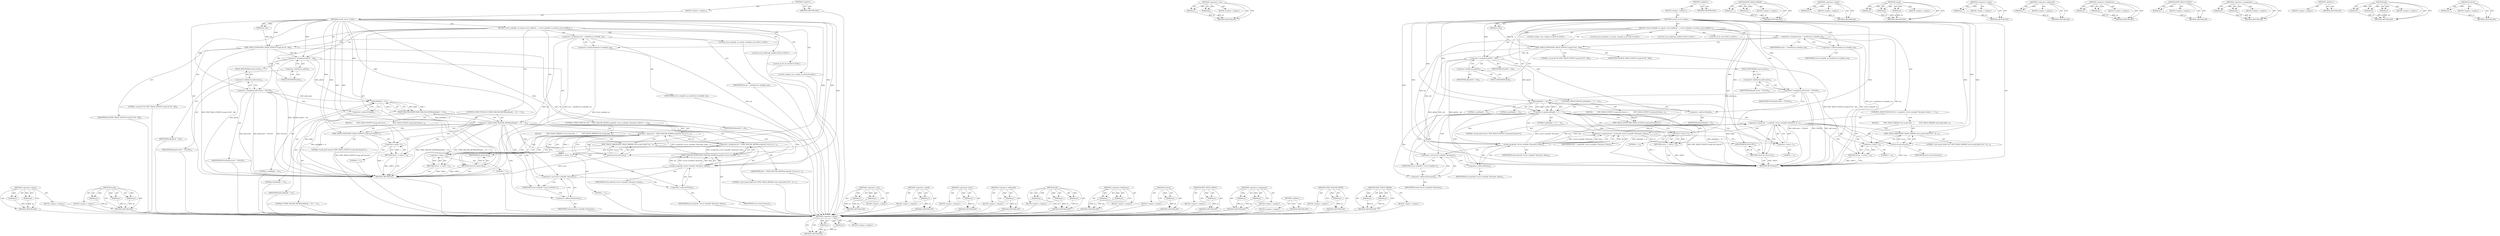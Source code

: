digraph "BTIF_TRACE_ERROR" {
vulnerable_117 [label=<(METHOD,&lt;operator&gt;.equals)>];
vulnerable_118 [label=<(PARAM,p1)>];
vulnerable_119 [label=<(PARAM,p2)>];
vulnerable_120 [label=<(BLOCK,&lt;empty&gt;,&lt;empty&gt;)>];
vulnerable_121 [label=<(METHOD_RETURN,ANY)>];
vulnerable_142 [label=<(METHOD,&lt;operator&gt;.cast)>];
vulnerable_143 [label=<(PARAM,p1)>];
vulnerable_144 [label=<(PARAM,p2)>];
vulnerable_145 [label=<(BLOCK,&lt;empty&gt;,&lt;empty&gt;)>];
vulnerable_146 [label=<(METHOD_RETURN,ANY)>];
vulnerable_6 [label=<(METHOD,&lt;global&gt;)<SUB>1</SUB>>];
vulnerable_7 [label=<(BLOCK,&lt;empty&gt;,&lt;empty&gt;)<SUB>1</SUB>>];
vulnerable_8 [label=<(METHOD,accept_server_socket)<SUB>1</SUB>>];
vulnerable_9 [label=<(PARAM,int sfd)<SUB>1</SUB>>];
vulnerable_10 [label=<(BLOCK,{
 struct sockaddr_un remote;
 struct pollfd pf...,{
 struct sockaddr_un remote;
 struct pollfd pf...)<SUB>2</SUB>>];
vulnerable_11 [label="<(LOCAL,struct sockaddr_un remote: sockaddr_un)<SUB>3</SUB>>"];
vulnerable_12 [label="<(LOCAL,struct pollfd pfd: pollfd)<SUB>4</SUB>>"];
vulnerable_13 [label="<(LOCAL,int fd: int)<SUB>5</SUB>>"];
vulnerable_14 [label="<(LOCAL,socklen_t len: socklen_t)<SUB>6</SUB>>"];
vulnerable_15 [label=<(&lt;operator&gt;.assignment,len = sizeof(struct sockaddr_un))<SUB>6</SUB>>];
vulnerable_16 [label=<(IDENTIFIER,len,len = sizeof(struct sockaddr_un))<SUB>6</SUB>>];
vulnerable_17 [label=<(&lt;operator&gt;.sizeOf,sizeof(struct sockaddr_un))<SUB>6</SUB>>];
vulnerable_18 [label=<(IDENTIFIER,struct sockaddr_un,sizeof(struct sockaddr_un))<SUB>6</SUB>>];
vulnerable_19 [label=<(BTIF_TRACE_EVENT,BTIF_TRACE_EVENT(&quot;accept fd %d&quot;, sfd))<SUB>8</SUB>>];
vulnerable_20 [label=<(LITERAL,&quot;accept fd %d&quot;,BTIF_TRACE_EVENT(&quot;accept fd %d&quot;, sfd))<SUB>8</SUB>>];
vulnerable_21 [label=<(IDENTIFIER,sfd,BTIF_TRACE_EVENT(&quot;accept fd %d&quot;, sfd))<SUB>8</SUB>>];
vulnerable_22 [label=<(&lt;operator&gt;.assignment,pfd.fd = sfd)<SUB>12</SUB>>];
vulnerable_23 [label=<(&lt;operator&gt;.fieldAccess,pfd.fd)<SUB>12</SUB>>];
vulnerable_24 [label=<(IDENTIFIER,pfd,pfd.fd = sfd)<SUB>12</SUB>>];
vulnerable_25 [label=<(FIELD_IDENTIFIER,fd,fd)<SUB>12</SUB>>];
vulnerable_26 [label=<(IDENTIFIER,sfd,pfd.fd = sfd)<SUB>12</SUB>>];
vulnerable_27 [label=<(&lt;operator&gt;.assignment,pfd.events = POLLIN)<SUB>13</SUB>>];
vulnerable_28 [label=<(&lt;operator&gt;.fieldAccess,pfd.events)<SUB>13</SUB>>];
vulnerable_29 [label=<(IDENTIFIER,pfd,pfd.events = POLLIN)<SUB>13</SUB>>];
vulnerable_30 [label=<(FIELD_IDENTIFIER,events,events)<SUB>13</SUB>>];
vulnerable_31 [label=<(IDENTIFIER,POLLIN,pfd.events = POLLIN)<SUB>13</SUB>>];
vulnerable_32 [label=<(CONTROL_STRUCTURE,IF,if (poll(&amp;pfd, 1, 0) == 0))<SUB>15</SUB>>];
vulnerable_33 [label=<(&lt;operator&gt;.equals,poll(&amp;pfd, 1, 0) == 0)<SUB>15</SUB>>];
vulnerable_34 [label=<(poll,poll(&amp;pfd, 1, 0))<SUB>15</SUB>>];
vulnerable_35 [label=<(&lt;operator&gt;.addressOf,&amp;pfd)<SUB>15</SUB>>];
vulnerable_36 [label=<(IDENTIFIER,pfd,poll(&amp;pfd, 1, 0))<SUB>15</SUB>>];
vulnerable_37 [label=<(LITERAL,1,poll(&amp;pfd, 1, 0))<SUB>15</SUB>>];
vulnerable_38 [label=<(LITERAL,0,poll(&amp;pfd, 1, 0))<SUB>15</SUB>>];
vulnerable_39 [label=<(LITERAL,0,poll(&amp;pfd, 1, 0) == 0)<SUB>15</SUB>>];
vulnerable_40 [label=<(BLOCK,{
         BTIF_TRACE_EVENT(&quot;accept poll timeou...,{
         BTIF_TRACE_EVENT(&quot;accept poll timeou...)<SUB>16</SUB>>];
vulnerable_41 [label=<(BTIF_TRACE_EVENT,BTIF_TRACE_EVENT(&quot;accept poll timeout&quot;))<SUB>17</SUB>>];
vulnerable_42 [label=<(LITERAL,&quot;accept poll timeout&quot;,BTIF_TRACE_EVENT(&quot;accept poll timeout&quot;))<SUB>17</SUB>>];
vulnerable_43 [label=<(RETURN,return -1;,return -1;)<SUB>18</SUB>>];
vulnerable_44 [label=<(&lt;operator&gt;.minus,-1)<SUB>18</SUB>>];
vulnerable_45 [label=<(LITERAL,1,-1)<SUB>18</SUB>>];
vulnerable_46 [label=<(CONTROL_STRUCTURE,IF,if ((fd = accept(sfd, (struct sockaddr *)&amp;remote, &amp;len)) == -1))<SUB>23</SUB>>];
vulnerable_47 [label=<(&lt;operator&gt;.equals,(fd = accept(sfd, (struct sockaddr *)&amp;remote, &amp;...)<SUB>23</SUB>>];
vulnerable_48 [label=<(&lt;operator&gt;.assignment,fd = accept(sfd, (struct sockaddr *)&amp;remote, &amp;len))<SUB>23</SUB>>];
vulnerable_49 [label=<(IDENTIFIER,fd,fd = accept(sfd, (struct sockaddr *)&amp;remote, &amp;len))<SUB>23</SUB>>];
vulnerable_50 [label=<(accept,accept(sfd, (struct sockaddr *)&amp;remote, &amp;len))<SUB>23</SUB>>];
vulnerable_51 [label=<(IDENTIFIER,sfd,accept(sfd, (struct sockaddr *)&amp;remote, &amp;len))<SUB>23</SUB>>];
vulnerable_52 [label=<(&lt;operator&gt;.cast,(struct sockaddr *)&amp;remote)<SUB>23</SUB>>];
vulnerable_53 [label=<(UNKNOWN,struct sockaddr *,struct sockaddr *)<SUB>23</SUB>>];
vulnerable_54 [label=<(&lt;operator&gt;.addressOf,&amp;remote)<SUB>23</SUB>>];
vulnerable_55 [label=<(IDENTIFIER,remote,(struct sockaddr *)&amp;remote)<SUB>23</SUB>>];
vulnerable_56 [label=<(&lt;operator&gt;.addressOf,&amp;len)<SUB>23</SUB>>];
vulnerable_57 [label=<(IDENTIFIER,len,accept(sfd, (struct sockaddr *)&amp;remote, &amp;len))<SUB>23</SUB>>];
vulnerable_58 [label=<(&lt;operator&gt;.minus,-1)<SUB>23</SUB>>];
vulnerable_59 [label=<(LITERAL,1,-1)<SUB>23</SUB>>];
vulnerable_60 [label=<(BLOCK,{
          BTIF_TRACE_ERROR(&quot;sock accept faile...,{
          BTIF_TRACE_ERROR(&quot;sock accept faile...)<SUB>24</SUB>>];
vulnerable_61 [label=<(BTIF_TRACE_ERROR,BTIF_TRACE_ERROR(&quot;sock accept failed (%s)&quot;, str...)<SUB>25</SUB>>];
vulnerable_62 [label=<(LITERAL,&quot;sock accept failed (%s)&quot;,BTIF_TRACE_ERROR(&quot;sock accept failed (%s)&quot;, str...)<SUB>25</SUB>>];
vulnerable_63 [label=<(strerror,strerror(errno))<SUB>25</SUB>>];
vulnerable_64 [label=<(IDENTIFIER,errno,strerror(errno))<SUB>25</SUB>>];
vulnerable_65 [label=<(RETURN,return -1;,return -1;)<SUB>26</SUB>>];
vulnerable_66 [label=<(&lt;operator&gt;.minus,-1)<SUB>26</SUB>>];
vulnerable_67 [label=<(LITERAL,1,-1)<SUB>26</SUB>>];
vulnerable_68 [label=<(RETURN,return fd;,return fd;)<SUB>30</SUB>>];
vulnerable_69 [label=<(IDENTIFIER,fd,return fd;)<SUB>30</SUB>>];
vulnerable_70 [label=<(METHOD_RETURN,int)<SUB>1</SUB>>];
vulnerable_72 [label=<(METHOD_RETURN,ANY)<SUB>1</SUB>>];
vulnerable_147 [label=<(METHOD,BTIF_TRACE_ERROR)>];
vulnerable_148 [label=<(PARAM,p1)>];
vulnerable_149 [label=<(PARAM,p2)>];
vulnerable_150 [label=<(BLOCK,&lt;empty&gt;,&lt;empty&gt;)>];
vulnerable_151 [label=<(METHOD_RETURN,ANY)>];
vulnerable_104 [label=<(METHOD,&lt;operator&gt;.sizeOf)>];
vulnerable_105 [label=<(PARAM,p1)>];
vulnerable_106 [label=<(BLOCK,&lt;empty&gt;,&lt;empty&gt;)>];
vulnerable_107 [label=<(METHOD_RETURN,ANY)>];
vulnerable_136 [label=<(METHOD,accept)>];
vulnerable_137 [label=<(PARAM,p1)>];
vulnerable_138 [label=<(PARAM,p2)>];
vulnerable_139 [label=<(PARAM,p3)>];
vulnerable_140 [label=<(BLOCK,&lt;empty&gt;,&lt;empty&gt;)>];
vulnerable_141 [label=<(METHOD_RETURN,ANY)>];
vulnerable_132 [label=<(METHOD,&lt;operator&gt;.minus)>];
vulnerable_133 [label=<(PARAM,p1)>];
vulnerable_134 [label=<(BLOCK,&lt;empty&gt;,&lt;empty&gt;)>];
vulnerable_135 [label=<(METHOD_RETURN,ANY)>];
vulnerable_128 [label=<(METHOD,&lt;operator&gt;.addressOf)>];
vulnerable_129 [label=<(PARAM,p1)>];
vulnerable_130 [label=<(BLOCK,&lt;empty&gt;,&lt;empty&gt;)>];
vulnerable_131 [label=<(METHOD_RETURN,ANY)>];
vulnerable_112 [label=<(METHOD,&lt;operator&gt;.fieldAccess)>];
vulnerable_113 [label=<(PARAM,p1)>];
vulnerable_114 [label=<(PARAM,p2)>];
vulnerable_115 [label=<(BLOCK,&lt;empty&gt;,&lt;empty&gt;)>];
vulnerable_116 [label=<(METHOD_RETURN,ANY)>];
vulnerable_108 [label=<(METHOD,BTIF_TRACE_EVENT)>];
vulnerable_109 [label=<(PARAM,p1)>];
vulnerable_110 [label=<(BLOCK,&lt;empty&gt;,&lt;empty&gt;)>];
vulnerable_111 [label=<(METHOD_RETURN,ANY)>];
vulnerable_99 [label=<(METHOD,&lt;operator&gt;.assignment)>];
vulnerable_100 [label=<(PARAM,p1)>];
vulnerable_101 [label=<(PARAM,p2)>];
vulnerable_102 [label=<(BLOCK,&lt;empty&gt;,&lt;empty&gt;)>];
vulnerable_103 [label=<(METHOD_RETURN,ANY)>];
vulnerable_93 [label=<(METHOD,&lt;global&gt;)<SUB>1</SUB>>];
vulnerable_94 [label=<(BLOCK,&lt;empty&gt;,&lt;empty&gt;)>];
vulnerable_95 [label=<(METHOD_RETURN,ANY)>];
vulnerable_122 [label=<(METHOD,poll)>];
vulnerable_123 [label=<(PARAM,p1)>];
vulnerable_124 [label=<(PARAM,p2)>];
vulnerable_125 [label=<(PARAM,p3)>];
vulnerable_126 [label=<(BLOCK,&lt;empty&gt;,&lt;empty&gt;)>];
vulnerable_127 [label=<(METHOD_RETURN,ANY)>];
vulnerable_152 [label=<(METHOD,strerror)>];
vulnerable_153 [label=<(PARAM,p1)>];
vulnerable_154 [label=<(BLOCK,&lt;empty&gt;,&lt;empty&gt;)>];
vulnerable_155 [label=<(METHOD_RETURN,ANY)>];
fixed_119 [label=<(METHOD,&lt;operator&gt;.equals)>];
fixed_120 [label=<(PARAM,p1)>];
fixed_121 [label=<(PARAM,p2)>];
fixed_122 [label=<(BLOCK,&lt;empty&gt;,&lt;empty&gt;)>];
fixed_123 [label=<(METHOD_RETURN,ANY)>];
fixed_142 [label=<(METHOD,accept)>];
fixed_143 [label=<(PARAM,p1)>];
fixed_144 [label=<(PARAM,p2)>];
fixed_145 [label=<(PARAM,p3)>];
fixed_146 [label=<(BLOCK,&lt;empty&gt;,&lt;empty&gt;)>];
fixed_147 [label=<(METHOD_RETURN,ANY)>];
fixed_6 [label=<(METHOD,&lt;global&gt;)<SUB>1</SUB>>];
fixed_7 [label=<(BLOCK,&lt;empty&gt;,&lt;empty&gt;)<SUB>1</SUB>>];
fixed_8 [label=<(METHOD,accept_server_socket)<SUB>1</SUB>>];
fixed_9 [label=<(PARAM,int sfd)<SUB>1</SUB>>];
fixed_10 [label=<(BLOCK,{
 struct sockaddr_un remote;
 struct pollfd pf...,{
 struct sockaddr_un remote;
 struct pollfd pf...)<SUB>2</SUB>>];
fixed_11 [label="<(LOCAL,struct sockaddr_un remote: sockaddr_un)<SUB>3</SUB>>"];
fixed_12 [label="<(LOCAL,struct pollfd pfd: pollfd)<SUB>4</SUB>>"];
fixed_13 [label="<(LOCAL,int fd: int)<SUB>5</SUB>>"];
fixed_14 [label="<(LOCAL,socklen_t len: socklen_t)<SUB>6</SUB>>"];
fixed_15 [label=<(&lt;operator&gt;.assignment,len = sizeof(struct sockaddr_un))<SUB>6</SUB>>];
fixed_16 [label=<(IDENTIFIER,len,len = sizeof(struct sockaddr_un))<SUB>6</SUB>>];
fixed_17 [label=<(&lt;operator&gt;.sizeOf,sizeof(struct sockaddr_un))<SUB>6</SUB>>];
fixed_18 [label=<(IDENTIFIER,struct sockaddr_un,sizeof(struct sockaddr_un))<SUB>6</SUB>>];
fixed_19 [label=<(BTIF_TRACE_EVENT,BTIF_TRACE_EVENT(&quot;accept fd %d&quot;, sfd))<SUB>8</SUB>>];
fixed_20 [label=<(LITERAL,&quot;accept fd %d&quot;,BTIF_TRACE_EVENT(&quot;accept fd %d&quot;, sfd))<SUB>8</SUB>>];
fixed_21 [label=<(IDENTIFIER,sfd,BTIF_TRACE_EVENT(&quot;accept fd %d&quot;, sfd))<SUB>8</SUB>>];
fixed_22 [label=<(&lt;operator&gt;.assignment,pfd.fd = sfd)<SUB>12</SUB>>];
fixed_23 [label=<(&lt;operator&gt;.fieldAccess,pfd.fd)<SUB>12</SUB>>];
fixed_24 [label=<(IDENTIFIER,pfd,pfd.fd = sfd)<SUB>12</SUB>>];
fixed_25 [label=<(FIELD_IDENTIFIER,fd,fd)<SUB>12</SUB>>];
fixed_26 [label=<(IDENTIFIER,sfd,pfd.fd = sfd)<SUB>12</SUB>>];
fixed_27 [label=<(&lt;operator&gt;.assignment,pfd.events = POLLIN)<SUB>13</SUB>>];
fixed_28 [label=<(&lt;operator&gt;.fieldAccess,pfd.events)<SUB>13</SUB>>];
fixed_29 [label=<(IDENTIFIER,pfd,pfd.events = POLLIN)<SUB>13</SUB>>];
fixed_30 [label=<(FIELD_IDENTIFIER,events,events)<SUB>13</SUB>>];
fixed_31 [label=<(IDENTIFIER,POLLIN,pfd.events = POLLIN)<SUB>13</SUB>>];
fixed_32 [label=<(CONTROL_STRUCTURE,IF,if (TEMP_FAILURE_RETRY(poll(&amp;pfd, 1, 0)) == 0))<SUB>15</SUB>>];
fixed_33 [label=<(&lt;operator&gt;.equals,TEMP_FAILURE_RETRY(poll(&amp;pfd, 1, 0)) == 0)<SUB>15</SUB>>];
fixed_34 [label=<(TEMP_FAILURE_RETRY,TEMP_FAILURE_RETRY(poll(&amp;pfd, 1, 0)))<SUB>15</SUB>>];
fixed_35 [label=<(poll,poll(&amp;pfd, 1, 0))<SUB>15</SUB>>];
fixed_36 [label=<(&lt;operator&gt;.addressOf,&amp;pfd)<SUB>15</SUB>>];
fixed_37 [label=<(IDENTIFIER,pfd,poll(&amp;pfd, 1, 0))<SUB>15</SUB>>];
fixed_38 [label=<(LITERAL,1,poll(&amp;pfd, 1, 0))<SUB>15</SUB>>];
fixed_39 [label=<(LITERAL,0,poll(&amp;pfd, 1, 0))<SUB>15</SUB>>];
fixed_40 [label=<(LITERAL,0,TEMP_FAILURE_RETRY(poll(&amp;pfd, 1, 0)) == 0)<SUB>15</SUB>>];
fixed_41 [label=<(BLOCK,{
         BTIF_TRACE_EVENT(&quot;accept poll timeou...,{
         BTIF_TRACE_EVENT(&quot;accept poll timeou...)<SUB>16</SUB>>];
fixed_42 [label=<(BTIF_TRACE_EVENT,BTIF_TRACE_EVENT(&quot;accept poll timeout&quot;))<SUB>17</SUB>>];
fixed_43 [label=<(LITERAL,&quot;accept poll timeout&quot;,BTIF_TRACE_EVENT(&quot;accept poll timeout&quot;))<SUB>17</SUB>>];
fixed_44 [label=<(RETURN,return -1;,return -1;)<SUB>18</SUB>>];
fixed_45 [label=<(&lt;operator&gt;.minus,-1)<SUB>18</SUB>>];
fixed_46 [label=<(LITERAL,1,-1)<SUB>18</SUB>>];
fixed_47 [label=<(CONTROL_STRUCTURE,IF,if ((fd = TEMP_FAILURE_RETRY(accept(sfd, (struct sockaddr *)&amp;remote, &amp;len))) == -1))<SUB>23</SUB>>];
fixed_48 [label=<(&lt;operator&gt;.equals,(fd = TEMP_FAILURE_RETRY(accept(sfd, (struct so...)<SUB>23</SUB>>];
fixed_49 [label=<(&lt;operator&gt;.assignment,fd = TEMP_FAILURE_RETRY(accept(sfd, (struct soc...)<SUB>23</SUB>>];
fixed_50 [label=<(IDENTIFIER,fd,fd = TEMP_FAILURE_RETRY(accept(sfd, (struct soc...)<SUB>23</SUB>>];
fixed_51 [label=<(TEMP_FAILURE_RETRY,TEMP_FAILURE_RETRY(accept(sfd, (struct sockaddr...)<SUB>23</SUB>>];
fixed_52 [label=<(accept,accept(sfd, (struct sockaddr *)&amp;remote, &amp;len))<SUB>23</SUB>>];
fixed_53 [label=<(IDENTIFIER,sfd,accept(sfd, (struct sockaddr *)&amp;remote, &amp;len))<SUB>23</SUB>>];
fixed_54 [label=<(&lt;operator&gt;.cast,(struct sockaddr *)&amp;remote)<SUB>23</SUB>>];
fixed_55 [label=<(UNKNOWN,struct sockaddr *,struct sockaddr *)<SUB>23</SUB>>];
fixed_56 [label=<(&lt;operator&gt;.addressOf,&amp;remote)<SUB>23</SUB>>];
fixed_57 [label=<(IDENTIFIER,remote,(struct sockaddr *)&amp;remote)<SUB>23</SUB>>];
fixed_58 [label=<(&lt;operator&gt;.addressOf,&amp;len)<SUB>23</SUB>>];
fixed_59 [label=<(IDENTIFIER,len,accept(sfd, (struct sockaddr *)&amp;remote, &amp;len))<SUB>23</SUB>>];
fixed_60 [label=<(&lt;operator&gt;.minus,-1)<SUB>23</SUB>>];
fixed_61 [label=<(LITERAL,1,-1)<SUB>23</SUB>>];
fixed_62 [label=<(BLOCK,{
          BTIF_TRACE_ERROR(&quot;sock accept faile...,{
          BTIF_TRACE_ERROR(&quot;sock accept faile...)<SUB>24</SUB>>];
fixed_63 [label=<(BTIF_TRACE_ERROR,BTIF_TRACE_ERROR(&quot;sock accept failed (%s)&quot;, str...)<SUB>25</SUB>>];
fixed_64 [label=<(LITERAL,&quot;sock accept failed (%s)&quot;,BTIF_TRACE_ERROR(&quot;sock accept failed (%s)&quot;, str...)<SUB>25</SUB>>];
fixed_65 [label=<(strerror,strerror(errno))<SUB>25</SUB>>];
fixed_66 [label=<(IDENTIFIER,errno,strerror(errno))<SUB>25</SUB>>];
fixed_67 [label=<(RETURN,return -1;,return -1;)<SUB>26</SUB>>];
fixed_68 [label=<(&lt;operator&gt;.minus,-1)<SUB>26</SUB>>];
fixed_69 [label=<(LITERAL,1,-1)<SUB>26</SUB>>];
fixed_70 [label=<(RETURN,return fd;,return fd;)<SUB>30</SUB>>];
fixed_71 [label=<(IDENTIFIER,fd,return fd;)<SUB>30</SUB>>];
fixed_72 [label=<(METHOD_RETURN,int)<SUB>1</SUB>>];
fixed_74 [label=<(METHOD_RETURN,ANY)<SUB>1</SUB>>];
fixed_148 [label=<(METHOD,&lt;operator&gt;.cast)>];
fixed_149 [label=<(PARAM,p1)>];
fixed_150 [label=<(PARAM,p2)>];
fixed_151 [label=<(BLOCK,&lt;empty&gt;,&lt;empty&gt;)>];
fixed_152 [label=<(METHOD_RETURN,ANY)>];
fixed_106 [label=<(METHOD,&lt;operator&gt;.sizeOf)>];
fixed_107 [label=<(PARAM,p1)>];
fixed_108 [label=<(BLOCK,&lt;empty&gt;,&lt;empty&gt;)>];
fixed_109 [label=<(METHOD_RETURN,ANY)>];
fixed_138 [label=<(METHOD,&lt;operator&gt;.minus)>];
fixed_139 [label=<(PARAM,p1)>];
fixed_140 [label=<(BLOCK,&lt;empty&gt;,&lt;empty&gt;)>];
fixed_141 [label=<(METHOD_RETURN,ANY)>];
fixed_134 [label=<(METHOD,&lt;operator&gt;.addressOf)>];
fixed_135 [label=<(PARAM,p1)>];
fixed_136 [label=<(BLOCK,&lt;empty&gt;,&lt;empty&gt;)>];
fixed_137 [label=<(METHOD_RETURN,ANY)>];
fixed_128 [label=<(METHOD,poll)>];
fixed_129 [label=<(PARAM,p1)>];
fixed_130 [label=<(PARAM,p2)>];
fixed_131 [label=<(PARAM,p3)>];
fixed_132 [label=<(BLOCK,&lt;empty&gt;,&lt;empty&gt;)>];
fixed_133 [label=<(METHOD_RETURN,ANY)>];
fixed_114 [label=<(METHOD,&lt;operator&gt;.fieldAccess)>];
fixed_115 [label=<(PARAM,p1)>];
fixed_116 [label=<(PARAM,p2)>];
fixed_117 [label=<(BLOCK,&lt;empty&gt;,&lt;empty&gt;)>];
fixed_118 [label=<(METHOD_RETURN,ANY)>];
fixed_158 [label=<(METHOD,strerror)>];
fixed_159 [label=<(PARAM,p1)>];
fixed_160 [label=<(BLOCK,&lt;empty&gt;,&lt;empty&gt;)>];
fixed_161 [label=<(METHOD_RETURN,ANY)>];
fixed_110 [label=<(METHOD,BTIF_TRACE_EVENT)>];
fixed_111 [label=<(PARAM,p1)>];
fixed_112 [label=<(BLOCK,&lt;empty&gt;,&lt;empty&gt;)>];
fixed_113 [label=<(METHOD_RETURN,ANY)>];
fixed_101 [label=<(METHOD,&lt;operator&gt;.assignment)>];
fixed_102 [label=<(PARAM,p1)>];
fixed_103 [label=<(PARAM,p2)>];
fixed_104 [label=<(BLOCK,&lt;empty&gt;,&lt;empty&gt;)>];
fixed_105 [label=<(METHOD_RETURN,ANY)>];
fixed_95 [label=<(METHOD,&lt;global&gt;)<SUB>1</SUB>>];
fixed_96 [label=<(BLOCK,&lt;empty&gt;,&lt;empty&gt;)>];
fixed_97 [label=<(METHOD_RETURN,ANY)>];
fixed_124 [label=<(METHOD,TEMP_FAILURE_RETRY)>];
fixed_125 [label=<(PARAM,p1)>];
fixed_126 [label=<(BLOCK,&lt;empty&gt;,&lt;empty&gt;)>];
fixed_127 [label=<(METHOD_RETURN,ANY)>];
fixed_153 [label=<(METHOD,BTIF_TRACE_ERROR)>];
fixed_154 [label=<(PARAM,p1)>];
fixed_155 [label=<(PARAM,p2)>];
fixed_156 [label=<(BLOCK,&lt;empty&gt;,&lt;empty&gt;)>];
fixed_157 [label=<(METHOD_RETURN,ANY)>];
vulnerable_117 -> vulnerable_118  [key=0, label="AST: "];
vulnerable_117 -> vulnerable_118  [key=1, label="DDG: "];
vulnerable_117 -> vulnerable_120  [key=0, label="AST: "];
vulnerable_117 -> vulnerable_119  [key=0, label="AST: "];
vulnerable_117 -> vulnerable_119  [key=1, label="DDG: "];
vulnerable_117 -> vulnerable_121  [key=0, label="AST: "];
vulnerable_117 -> vulnerable_121  [key=1, label="CFG: "];
vulnerable_118 -> vulnerable_121  [key=0, label="DDG: p1"];
vulnerable_119 -> vulnerable_121  [key=0, label="DDG: p2"];
vulnerable_142 -> vulnerable_143  [key=0, label="AST: "];
vulnerable_142 -> vulnerable_143  [key=1, label="DDG: "];
vulnerable_142 -> vulnerable_145  [key=0, label="AST: "];
vulnerable_142 -> vulnerable_144  [key=0, label="AST: "];
vulnerable_142 -> vulnerable_144  [key=1, label="DDG: "];
vulnerable_142 -> vulnerable_146  [key=0, label="AST: "];
vulnerable_142 -> vulnerable_146  [key=1, label="CFG: "];
vulnerable_143 -> vulnerable_146  [key=0, label="DDG: p1"];
vulnerable_144 -> vulnerable_146  [key=0, label="DDG: p2"];
vulnerable_6 -> vulnerable_7  [key=0, label="AST: "];
vulnerable_6 -> vulnerable_72  [key=0, label="AST: "];
vulnerable_6 -> vulnerable_72  [key=1, label="CFG: "];
vulnerable_7 -> vulnerable_8  [key=0, label="AST: "];
vulnerable_8 -> vulnerable_9  [key=0, label="AST: "];
vulnerable_8 -> vulnerable_9  [key=1, label="DDG: "];
vulnerable_8 -> vulnerable_10  [key=0, label="AST: "];
vulnerable_8 -> vulnerable_70  [key=0, label="AST: "];
vulnerable_8 -> vulnerable_17  [key=0, label="CFG: "];
vulnerable_8 -> vulnerable_22  [key=0, label="DDG: "];
vulnerable_8 -> vulnerable_27  [key=0, label="DDG: "];
vulnerable_8 -> vulnerable_19  [key=0, label="DDG: "];
vulnerable_8 -> vulnerable_69  [key=0, label="DDG: "];
vulnerable_8 -> vulnerable_33  [key=0, label="DDG: "];
vulnerable_8 -> vulnerable_34  [key=0, label="DDG: "];
vulnerable_8 -> vulnerable_41  [key=0, label="DDG: "];
vulnerable_8 -> vulnerable_58  [key=0, label="DDG: "];
vulnerable_8 -> vulnerable_61  [key=0, label="DDG: "];
vulnerable_8 -> vulnerable_44  [key=0, label="DDG: "];
vulnerable_8 -> vulnerable_50  [key=0, label="DDG: "];
vulnerable_8 -> vulnerable_63  [key=0, label="DDG: "];
vulnerable_8 -> vulnerable_66  [key=0, label="DDG: "];
vulnerable_8 -> vulnerable_52  [key=0, label="DDG: "];
vulnerable_9 -> vulnerable_19  [key=0, label="DDG: sfd"];
vulnerable_10 -> vulnerable_11  [key=0, label="AST: "];
vulnerable_10 -> vulnerable_12  [key=0, label="AST: "];
vulnerable_10 -> vulnerable_13  [key=0, label="AST: "];
vulnerable_10 -> vulnerable_14  [key=0, label="AST: "];
vulnerable_10 -> vulnerable_15  [key=0, label="AST: "];
vulnerable_10 -> vulnerable_19  [key=0, label="AST: "];
vulnerable_10 -> vulnerable_22  [key=0, label="AST: "];
vulnerable_10 -> vulnerable_27  [key=0, label="AST: "];
vulnerable_10 -> vulnerable_32  [key=0, label="AST: "];
vulnerable_10 -> vulnerable_46  [key=0, label="AST: "];
vulnerable_10 -> vulnerable_68  [key=0, label="AST: "];
vulnerable_15 -> vulnerable_16  [key=0, label="AST: "];
vulnerable_15 -> vulnerable_17  [key=0, label="AST: "];
vulnerable_15 -> vulnerable_19  [key=0, label="CFG: "];
vulnerable_15 -> vulnerable_70  [key=0, label="DDG: len"];
vulnerable_15 -> vulnerable_70  [key=1, label="DDG: len = sizeof(struct sockaddr_un)"];
vulnerable_15 -> vulnerable_50  [key=0, label="DDG: len"];
vulnerable_17 -> vulnerable_18  [key=0, label="AST: "];
vulnerable_17 -> vulnerable_15  [key=0, label="CFG: "];
vulnerable_17 -> vulnerable_70  [key=0, label="DDG: struct sockaddr_un"];
vulnerable_19 -> vulnerable_20  [key=0, label="AST: "];
vulnerable_19 -> vulnerable_21  [key=0, label="AST: "];
vulnerable_19 -> vulnerable_25  [key=0, label="CFG: "];
vulnerable_19 -> vulnerable_70  [key=0, label="DDG: BTIF_TRACE_EVENT(&quot;accept fd %d&quot;, sfd)"];
vulnerable_19 -> vulnerable_22  [key=0, label="DDG: sfd"];
vulnerable_19 -> vulnerable_50  [key=0, label="DDG: sfd"];
vulnerable_22 -> vulnerable_23  [key=0, label="AST: "];
vulnerable_22 -> vulnerable_26  [key=0, label="AST: "];
vulnerable_22 -> vulnerable_30  [key=0, label="CFG: "];
vulnerable_22 -> vulnerable_70  [key=0, label="DDG: pfd.fd"];
vulnerable_22 -> vulnerable_70  [key=1, label="DDG: sfd"];
vulnerable_22 -> vulnerable_70  [key=2, label="DDG: pfd.fd = sfd"];
vulnerable_22 -> vulnerable_34  [key=0, label="DDG: pfd.fd"];
vulnerable_23 -> vulnerable_24  [key=0, label="AST: "];
vulnerable_23 -> vulnerable_25  [key=0, label="AST: "];
vulnerable_23 -> vulnerable_22  [key=0, label="CFG: "];
vulnerable_25 -> vulnerable_23  [key=0, label="CFG: "];
vulnerable_27 -> vulnerable_28  [key=0, label="AST: "];
vulnerable_27 -> vulnerable_31  [key=0, label="AST: "];
vulnerable_27 -> vulnerable_35  [key=0, label="CFG: "];
vulnerable_27 -> vulnerable_70  [key=0, label="DDG: pfd.events"];
vulnerable_27 -> vulnerable_70  [key=1, label="DDG: pfd.events = POLLIN"];
vulnerable_27 -> vulnerable_70  [key=2, label="DDG: POLLIN"];
vulnerable_27 -> vulnerable_34  [key=0, label="DDG: pfd.events"];
vulnerable_28 -> vulnerable_29  [key=0, label="AST: "];
vulnerable_28 -> vulnerable_30  [key=0, label="AST: "];
vulnerable_28 -> vulnerable_27  [key=0, label="CFG: "];
vulnerable_30 -> vulnerable_28  [key=0, label="CFG: "];
vulnerable_32 -> vulnerable_33  [key=0, label="AST: "];
vulnerable_32 -> vulnerable_40  [key=0, label="AST: "];
vulnerable_33 -> vulnerable_34  [key=0, label="AST: "];
vulnerable_33 -> vulnerable_39  [key=0, label="AST: "];
vulnerable_33 -> vulnerable_41  [key=0, label="CFG: "];
vulnerable_33 -> vulnerable_41  [key=1, label="CDG: "];
vulnerable_33 -> vulnerable_53  [key=0, label="CFG: "];
vulnerable_33 -> vulnerable_53  [key=1, label="CDG: "];
vulnerable_33 -> vulnerable_70  [key=0, label="DDG: poll(&amp;pfd, 1, 0)"];
vulnerable_33 -> vulnerable_70  [key=1, label="DDG: poll(&amp;pfd, 1, 0) == 0"];
vulnerable_33 -> vulnerable_47  [key=0, label="CDG: "];
vulnerable_33 -> vulnerable_48  [key=0, label="CDG: "];
vulnerable_33 -> vulnerable_58  [key=0, label="CDG: "];
vulnerable_33 -> vulnerable_52  [key=0, label="CDG: "];
vulnerable_33 -> vulnerable_56  [key=0, label="CDG: "];
vulnerable_33 -> vulnerable_50  [key=0, label="CDG: "];
vulnerable_33 -> vulnerable_44  [key=0, label="CDG: "];
vulnerable_33 -> vulnerable_54  [key=0, label="CDG: "];
vulnerable_33 -> vulnerable_43  [key=0, label="CDG: "];
vulnerable_34 -> vulnerable_35  [key=0, label="AST: "];
vulnerable_34 -> vulnerable_37  [key=0, label="AST: "];
vulnerable_34 -> vulnerable_38  [key=0, label="AST: "];
vulnerable_34 -> vulnerable_33  [key=0, label="CFG: "];
vulnerable_34 -> vulnerable_33  [key=1, label="DDG: &amp;pfd"];
vulnerable_34 -> vulnerable_33  [key=2, label="DDG: 1"];
vulnerable_34 -> vulnerable_33  [key=3, label="DDG: 0"];
vulnerable_34 -> vulnerable_70  [key=0, label="DDG: &amp;pfd"];
vulnerable_35 -> vulnerable_36  [key=0, label="AST: "];
vulnerable_35 -> vulnerable_34  [key=0, label="CFG: "];
vulnerable_40 -> vulnerable_41  [key=0, label="AST: "];
vulnerable_40 -> vulnerable_43  [key=0, label="AST: "];
vulnerable_41 -> vulnerable_42  [key=0, label="AST: "];
vulnerable_41 -> vulnerable_44  [key=0, label="CFG: "];
vulnerable_41 -> vulnerable_70  [key=0, label="DDG: BTIF_TRACE_EVENT(&quot;accept poll timeout&quot;)"];
vulnerable_43 -> vulnerable_44  [key=0, label="AST: "];
vulnerable_43 -> vulnerable_70  [key=0, label="CFG: "];
vulnerable_43 -> vulnerable_70  [key=1, label="DDG: &lt;RET&gt;"];
vulnerable_44 -> vulnerable_45  [key=0, label="AST: "];
vulnerable_44 -> vulnerable_43  [key=0, label="CFG: "];
vulnerable_44 -> vulnerable_43  [key=1, label="DDG: -1"];
vulnerable_44 -> vulnerable_70  [key=0, label="DDG: -1"];
vulnerable_46 -> vulnerable_47  [key=0, label="AST: "];
vulnerable_46 -> vulnerable_60  [key=0, label="AST: "];
vulnerable_47 -> vulnerable_48  [key=0, label="AST: "];
vulnerable_47 -> vulnerable_58  [key=0, label="AST: "];
vulnerable_47 -> vulnerable_63  [key=0, label="CFG: "];
vulnerable_47 -> vulnerable_63  [key=1, label="CDG: "];
vulnerable_47 -> vulnerable_68  [key=0, label="CFG: "];
vulnerable_47 -> vulnerable_68  [key=1, label="CDG: "];
vulnerable_47 -> vulnerable_61  [key=0, label="CDG: "];
vulnerable_47 -> vulnerable_66  [key=0, label="CDG: "];
vulnerable_47 -> vulnerable_65  [key=0, label="CDG: "];
vulnerable_48 -> vulnerable_49  [key=0, label="AST: "];
vulnerable_48 -> vulnerable_50  [key=0, label="AST: "];
vulnerable_48 -> vulnerable_58  [key=0, label="CFG: "];
vulnerable_48 -> vulnerable_69  [key=0, label="DDG: fd"];
vulnerable_48 -> vulnerable_47  [key=0, label="DDG: fd"];
vulnerable_50 -> vulnerable_51  [key=0, label="AST: "];
vulnerable_50 -> vulnerable_52  [key=0, label="AST: "];
vulnerable_50 -> vulnerable_56  [key=0, label="AST: "];
vulnerable_50 -> vulnerable_48  [key=0, label="CFG: "];
vulnerable_50 -> vulnerable_48  [key=1, label="DDG: sfd"];
vulnerable_50 -> vulnerable_48  [key=2, label="DDG: (struct sockaddr *)&amp;remote"];
vulnerable_50 -> vulnerable_48  [key=3, label="DDG: &amp;len"];
vulnerable_50 -> vulnerable_47  [key=0, label="DDG: sfd"];
vulnerable_50 -> vulnerable_47  [key=1, label="DDG: (struct sockaddr *)&amp;remote"];
vulnerable_50 -> vulnerable_47  [key=2, label="DDG: &amp;len"];
vulnerable_52 -> vulnerable_53  [key=0, label="AST: "];
vulnerable_52 -> vulnerable_54  [key=0, label="AST: "];
vulnerable_52 -> vulnerable_56  [key=0, label="CFG: "];
vulnerable_53 -> vulnerable_54  [key=0, label="CFG: "];
vulnerable_54 -> vulnerable_55  [key=0, label="AST: "];
vulnerable_54 -> vulnerable_52  [key=0, label="CFG: "];
vulnerable_56 -> vulnerable_57  [key=0, label="AST: "];
vulnerable_56 -> vulnerable_50  [key=0, label="CFG: "];
vulnerable_58 -> vulnerable_59  [key=0, label="AST: "];
vulnerable_58 -> vulnerable_47  [key=0, label="CFG: "];
vulnerable_58 -> vulnerable_47  [key=1, label="DDG: 1"];
vulnerable_60 -> vulnerable_61  [key=0, label="AST: "];
vulnerable_60 -> vulnerable_65  [key=0, label="AST: "];
vulnerable_61 -> vulnerable_62  [key=0, label="AST: "];
vulnerable_61 -> vulnerable_63  [key=0, label="AST: "];
vulnerable_61 -> vulnerable_66  [key=0, label="CFG: "];
vulnerable_63 -> vulnerable_64  [key=0, label="AST: "];
vulnerable_63 -> vulnerable_61  [key=0, label="CFG: "];
vulnerable_63 -> vulnerable_61  [key=1, label="DDG: errno"];
vulnerable_63 -> vulnerable_70  [key=0, label="DDG: errno"];
vulnerable_65 -> vulnerable_66  [key=0, label="AST: "];
vulnerable_65 -> vulnerable_70  [key=0, label="CFG: "];
vulnerable_65 -> vulnerable_70  [key=1, label="DDG: &lt;RET&gt;"];
vulnerable_66 -> vulnerable_67  [key=0, label="AST: "];
vulnerable_66 -> vulnerable_65  [key=0, label="CFG: "];
vulnerable_66 -> vulnerable_65  [key=1, label="DDG: -1"];
vulnerable_68 -> vulnerable_69  [key=0, label="AST: "];
vulnerable_68 -> vulnerable_70  [key=0, label="CFG: "];
vulnerable_68 -> vulnerable_70  [key=1, label="DDG: &lt;RET&gt;"];
vulnerable_69 -> vulnerable_68  [key=0, label="DDG: fd"];
vulnerable_147 -> vulnerable_148  [key=0, label="AST: "];
vulnerable_147 -> vulnerable_148  [key=1, label="DDG: "];
vulnerable_147 -> vulnerable_150  [key=0, label="AST: "];
vulnerable_147 -> vulnerable_149  [key=0, label="AST: "];
vulnerable_147 -> vulnerable_149  [key=1, label="DDG: "];
vulnerable_147 -> vulnerable_151  [key=0, label="AST: "];
vulnerable_147 -> vulnerable_151  [key=1, label="CFG: "];
vulnerable_148 -> vulnerable_151  [key=0, label="DDG: p1"];
vulnerable_149 -> vulnerable_151  [key=0, label="DDG: p2"];
vulnerable_104 -> vulnerable_105  [key=0, label="AST: "];
vulnerable_104 -> vulnerable_105  [key=1, label="DDG: "];
vulnerable_104 -> vulnerable_106  [key=0, label="AST: "];
vulnerable_104 -> vulnerable_107  [key=0, label="AST: "];
vulnerable_104 -> vulnerable_107  [key=1, label="CFG: "];
vulnerable_105 -> vulnerable_107  [key=0, label="DDG: p1"];
vulnerable_136 -> vulnerable_137  [key=0, label="AST: "];
vulnerable_136 -> vulnerable_137  [key=1, label="DDG: "];
vulnerable_136 -> vulnerable_140  [key=0, label="AST: "];
vulnerable_136 -> vulnerable_138  [key=0, label="AST: "];
vulnerable_136 -> vulnerable_138  [key=1, label="DDG: "];
vulnerable_136 -> vulnerable_141  [key=0, label="AST: "];
vulnerable_136 -> vulnerable_141  [key=1, label="CFG: "];
vulnerable_136 -> vulnerable_139  [key=0, label="AST: "];
vulnerable_136 -> vulnerable_139  [key=1, label="DDG: "];
vulnerable_137 -> vulnerable_141  [key=0, label="DDG: p1"];
vulnerable_138 -> vulnerable_141  [key=0, label="DDG: p2"];
vulnerable_139 -> vulnerable_141  [key=0, label="DDG: p3"];
vulnerable_132 -> vulnerable_133  [key=0, label="AST: "];
vulnerable_132 -> vulnerable_133  [key=1, label="DDG: "];
vulnerable_132 -> vulnerable_134  [key=0, label="AST: "];
vulnerable_132 -> vulnerable_135  [key=0, label="AST: "];
vulnerable_132 -> vulnerable_135  [key=1, label="CFG: "];
vulnerable_133 -> vulnerable_135  [key=0, label="DDG: p1"];
vulnerable_128 -> vulnerable_129  [key=0, label="AST: "];
vulnerable_128 -> vulnerable_129  [key=1, label="DDG: "];
vulnerable_128 -> vulnerable_130  [key=0, label="AST: "];
vulnerable_128 -> vulnerable_131  [key=0, label="AST: "];
vulnerable_128 -> vulnerable_131  [key=1, label="CFG: "];
vulnerable_129 -> vulnerable_131  [key=0, label="DDG: p1"];
vulnerable_112 -> vulnerable_113  [key=0, label="AST: "];
vulnerable_112 -> vulnerable_113  [key=1, label="DDG: "];
vulnerable_112 -> vulnerable_115  [key=0, label="AST: "];
vulnerable_112 -> vulnerable_114  [key=0, label="AST: "];
vulnerable_112 -> vulnerable_114  [key=1, label="DDG: "];
vulnerable_112 -> vulnerable_116  [key=0, label="AST: "];
vulnerable_112 -> vulnerable_116  [key=1, label="CFG: "];
vulnerable_113 -> vulnerable_116  [key=0, label="DDG: p1"];
vulnerable_114 -> vulnerable_116  [key=0, label="DDG: p2"];
vulnerable_108 -> vulnerable_109  [key=0, label="AST: "];
vulnerable_108 -> vulnerable_109  [key=1, label="DDG: "];
vulnerable_108 -> vulnerable_110  [key=0, label="AST: "];
vulnerable_108 -> vulnerable_111  [key=0, label="AST: "];
vulnerable_108 -> vulnerable_111  [key=1, label="CFG: "];
vulnerable_109 -> vulnerable_111  [key=0, label="DDG: p1"];
vulnerable_99 -> vulnerable_100  [key=0, label="AST: "];
vulnerable_99 -> vulnerable_100  [key=1, label="DDG: "];
vulnerable_99 -> vulnerable_102  [key=0, label="AST: "];
vulnerable_99 -> vulnerable_101  [key=0, label="AST: "];
vulnerable_99 -> vulnerable_101  [key=1, label="DDG: "];
vulnerable_99 -> vulnerable_103  [key=0, label="AST: "];
vulnerable_99 -> vulnerable_103  [key=1, label="CFG: "];
vulnerable_100 -> vulnerable_103  [key=0, label="DDG: p1"];
vulnerable_101 -> vulnerable_103  [key=0, label="DDG: p2"];
vulnerable_93 -> vulnerable_94  [key=0, label="AST: "];
vulnerable_93 -> vulnerable_95  [key=0, label="AST: "];
vulnerable_93 -> vulnerable_95  [key=1, label="CFG: "];
vulnerable_122 -> vulnerable_123  [key=0, label="AST: "];
vulnerable_122 -> vulnerable_123  [key=1, label="DDG: "];
vulnerable_122 -> vulnerable_126  [key=0, label="AST: "];
vulnerable_122 -> vulnerable_124  [key=0, label="AST: "];
vulnerable_122 -> vulnerable_124  [key=1, label="DDG: "];
vulnerable_122 -> vulnerable_127  [key=0, label="AST: "];
vulnerable_122 -> vulnerable_127  [key=1, label="CFG: "];
vulnerable_122 -> vulnerable_125  [key=0, label="AST: "];
vulnerable_122 -> vulnerable_125  [key=1, label="DDG: "];
vulnerable_123 -> vulnerable_127  [key=0, label="DDG: p1"];
vulnerable_124 -> vulnerable_127  [key=0, label="DDG: p2"];
vulnerable_125 -> vulnerable_127  [key=0, label="DDG: p3"];
vulnerable_152 -> vulnerable_153  [key=0, label="AST: "];
vulnerable_152 -> vulnerable_153  [key=1, label="DDG: "];
vulnerable_152 -> vulnerable_154  [key=0, label="AST: "];
vulnerable_152 -> vulnerable_155  [key=0, label="AST: "];
vulnerable_152 -> vulnerable_155  [key=1, label="CFG: "];
vulnerable_153 -> vulnerable_155  [key=0, label="DDG: p1"];
fixed_119 -> fixed_120  [key=0, label="AST: "];
fixed_119 -> fixed_120  [key=1, label="DDG: "];
fixed_119 -> fixed_122  [key=0, label="AST: "];
fixed_119 -> fixed_121  [key=0, label="AST: "];
fixed_119 -> fixed_121  [key=1, label="DDG: "];
fixed_119 -> fixed_123  [key=0, label="AST: "];
fixed_119 -> fixed_123  [key=1, label="CFG: "];
fixed_120 -> fixed_123  [key=0, label="DDG: p1"];
fixed_121 -> fixed_123  [key=0, label="DDG: p2"];
fixed_122 -> vulnerable_117  [key=0];
fixed_123 -> vulnerable_117  [key=0];
fixed_142 -> fixed_143  [key=0, label="AST: "];
fixed_142 -> fixed_143  [key=1, label="DDG: "];
fixed_142 -> fixed_146  [key=0, label="AST: "];
fixed_142 -> fixed_144  [key=0, label="AST: "];
fixed_142 -> fixed_144  [key=1, label="DDG: "];
fixed_142 -> fixed_147  [key=0, label="AST: "];
fixed_142 -> fixed_147  [key=1, label="CFG: "];
fixed_142 -> fixed_145  [key=0, label="AST: "];
fixed_142 -> fixed_145  [key=1, label="DDG: "];
fixed_143 -> fixed_147  [key=0, label="DDG: p1"];
fixed_144 -> fixed_147  [key=0, label="DDG: p2"];
fixed_145 -> fixed_147  [key=0, label="DDG: p3"];
fixed_146 -> vulnerable_117  [key=0];
fixed_147 -> vulnerable_117  [key=0];
fixed_6 -> fixed_7  [key=0, label="AST: "];
fixed_6 -> fixed_74  [key=0, label="AST: "];
fixed_6 -> fixed_74  [key=1, label="CFG: "];
fixed_7 -> fixed_8  [key=0, label="AST: "];
fixed_8 -> fixed_9  [key=0, label="AST: "];
fixed_8 -> fixed_9  [key=1, label="DDG: "];
fixed_8 -> fixed_10  [key=0, label="AST: "];
fixed_8 -> fixed_72  [key=0, label="AST: "];
fixed_8 -> fixed_17  [key=0, label="CFG: "];
fixed_8 -> fixed_22  [key=0, label="DDG: "];
fixed_8 -> fixed_27  [key=0, label="DDG: "];
fixed_8 -> fixed_19  [key=0, label="DDG: "];
fixed_8 -> fixed_71  [key=0, label="DDG: "];
fixed_8 -> fixed_33  [key=0, label="DDG: "];
fixed_8 -> fixed_42  [key=0, label="DDG: "];
fixed_8 -> fixed_60  [key=0, label="DDG: "];
fixed_8 -> fixed_63  [key=0, label="DDG: "];
fixed_8 -> fixed_35  [key=0, label="DDG: "];
fixed_8 -> fixed_45  [key=0, label="DDG: "];
fixed_8 -> fixed_65  [key=0, label="DDG: "];
fixed_8 -> fixed_68  [key=0, label="DDG: "];
fixed_8 -> fixed_52  [key=0, label="DDG: "];
fixed_8 -> fixed_54  [key=0, label="DDG: "];
fixed_9 -> fixed_19  [key=0, label="DDG: sfd"];
fixed_10 -> fixed_11  [key=0, label="AST: "];
fixed_10 -> fixed_12  [key=0, label="AST: "];
fixed_10 -> fixed_13  [key=0, label="AST: "];
fixed_10 -> fixed_14  [key=0, label="AST: "];
fixed_10 -> fixed_15  [key=0, label="AST: "];
fixed_10 -> fixed_19  [key=0, label="AST: "];
fixed_10 -> fixed_22  [key=0, label="AST: "];
fixed_10 -> fixed_27  [key=0, label="AST: "];
fixed_10 -> fixed_32  [key=0, label="AST: "];
fixed_10 -> fixed_47  [key=0, label="AST: "];
fixed_10 -> fixed_70  [key=0, label="AST: "];
fixed_11 -> vulnerable_117  [key=0];
fixed_12 -> vulnerable_117  [key=0];
fixed_13 -> vulnerable_117  [key=0];
fixed_14 -> vulnerable_117  [key=0];
fixed_15 -> fixed_16  [key=0, label="AST: "];
fixed_15 -> fixed_17  [key=0, label="AST: "];
fixed_15 -> fixed_19  [key=0, label="CFG: "];
fixed_15 -> fixed_72  [key=0, label="DDG: len"];
fixed_15 -> fixed_72  [key=1, label="DDG: len = sizeof(struct sockaddr_un)"];
fixed_15 -> fixed_52  [key=0, label="DDG: len"];
fixed_16 -> vulnerable_117  [key=0];
fixed_17 -> fixed_18  [key=0, label="AST: "];
fixed_17 -> fixed_15  [key=0, label="CFG: "];
fixed_17 -> fixed_72  [key=0, label="DDG: struct sockaddr_un"];
fixed_18 -> vulnerable_117  [key=0];
fixed_19 -> fixed_20  [key=0, label="AST: "];
fixed_19 -> fixed_21  [key=0, label="AST: "];
fixed_19 -> fixed_25  [key=0, label="CFG: "];
fixed_19 -> fixed_72  [key=0, label="DDG: BTIF_TRACE_EVENT(&quot;accept fd %d&quot;, sfd)"];
fixed_19 -> fixed_22  [key=0, label="DDG: sfd"];
fixed_19 -> fixed_52  [key=0, label="DDG: sfd"];
fixed_20 -> vulnerable_117  [key=0];
fixed_21 -> vulnerable_117  [key=0];
fixed_22 -> fixed_23  [key=0, label="AST: "];
fixed_22 -> fixed_26  [key=0, label="AST: "];
fixed_22 -> fixed_30  [key=0, label="CFG: "];
fixed_22 -> fixed_72  [key=0, label="DDG: pfd.fd"];
fixed_22 -> fixed_72  [key=1, label="DDG: sfd"];
fixed_22 -> fixed_72  [key=2, label="DDG: pfd.fd = sfd"];
fixed_22 -> fixed_35  [key=0, label="DDG: pfd.fd"];
fixed_23 -> fixed_24  [key=0, label="AST: "];
fixed_23 -> fixed_25  [key=0, label="AST: "];
fixed_23 -> fixed_22  [key=0, label="CFG: "];
fixed_24 -> vulnerable_117  [key=0];
fixed_25 -> fixed_23  [key=0, label="CFG: "];
fixed_26 -> vulnerable_117  [key=0];
fixed_27 -> fixed_28  [key=0, label="AST: "];
fixed_27 -> fixed_31  [key=0, label="AST: "];
fixed_27 -> fixed_36  [key=0, label="CFG: "];
fixed_27 -> fixed_72  [key=0, label="DDG: pfd.events"];
fixed_27 -> fixed_72  [key=1, label="DDG: pfd.events = POLLIN"];
fixed_27 -> fixed_72  [key=2, label="DDG: POLLIN"];
fixed_27 -> fixed_35  [key=0, label="DDG: pfd.events"];
fixed_28 -> fixed_29  [key=0, label="AST: "];
fixed_28 -> fixed_30  [key=0, label="AST: "];
fixed_28 -> fixed_27  [key=0, label="CFG: "];
fixed_29 -> vulnerable_117  [key=0];
fixed_30 -> fixed_28  [key=0, label="CFG: "];
fixed_31 -> vulnerable_117  [key=0];
fixed_32 -> fixed_33  [key=0, label="AST: "];
fixed_32 -> fixed_41  [key=0, label="AST: "];
fixed_33 -> fixed_34  [key=0, label="AST: "];
fixed_33 -> fixed_40  [key=0, label="AST: "];
fixed_33 -> fixed_42  [key=0, label="CFG: "];
fixed_33 -> fixed_42  [key=1, label="CDG: "];
fixed_33 -> fixed_55  [key=0, label="CFG: "];
fixed_33 -> fixed_55  [key=1, label="CDG: "];
fixed_33 -> fixed_72  [key=0, label="DDG: TEMP_FAILURE_RETRY(poll(&amp;pfd, 1, 0))"];
fixed_33 -> fixed_72  [key=1, label="DDG: TEMP_FAILURE_RETRY(poll(&amp;pfd, 1, 0)) == 0"];
fixed_33 -> fixed_48  [key=0, label="CDG: "];
fixed_33 -> fixed_58  [key=0, label="CDG: "];
fixed_33 -> fixed_49  [key=0, label="CDG: "];
fixed_33 -> fixed_60  [key=0, label="CDG: "];
fixed_33 -> fixed_51  [key=0, label="CDG: "];
fixed_33 -> fixed_52  [key=0, label="CDG: "];
fixed_33 -> fixed_56  [key=0, label="CDG: "];
fixed_33 -> fixed_45  [key=0, label="CDG: "];
fixed_33 -> fixed_44  [key=0, label="CDG: "];
fixed_33 -> fixed_54  [key=0, label="CDG: "];
fixed_34 -> fixed_35  [key=0, label="AST: "];
fixed_34 -> fixed_33  [key=0, label="CFG: "];
fixed_34 -> fixed_33  [key=1, label="DDG: poll(&amp;pfd, 1, 0)"];
fixed_34 -> fixed_72  [key=0, label="DDG: poll(&amp;pfd, 1, 0)"];
fixed_35 -> fixed_36  [key=0, label="AST: "];
fixed_35 -> fixed_38  [key=0, label="AST: "];
fixed_35 -> fixed_39  [key=0, label="AST: "];
fixed_35 -> fixed_34  [key=0, label="CFG: "];
fixed_35 -> fixed_34  [key=1, label="DDG: &amp;pfd"];
fixed_35 -> fixed_34  [key=2, label="DDG: 1"];
fixed_35 -> fixed_34  [key=3, label="DDG: 0"];
fixed_35 -> fixed_72  [key=0, label="DDG: &amp;pfd"];
fixed_36 -> fixed_37  [key=0, label="AST: "];
fixed_36 -> fixed_35  [key=0, label="CFG: "];
fixed_37 -> vulnerable_117  [key=0];
fixed_38 -> vulnerable_117  [key=0];
fixed_39 -> vulnerable_117  [key=0];
fixed_40 -> vulnerable_117  [key=0];
fixed_41 -> fixed_42  [key=0, label="AST: "];
fixed_41 -> fixed_44  [key=0, label="AST: "];
fixed_42 -> fixed_43  [key=0, label="AST: "];
fixed_42 -> fixed_45  [key=0, label="CFG: "];
fixed_42 -> fixed_72  [key=0, label="DDG: BTIF_TRACE_EVENT(&quot;accept poll timeout&quot;)"];
fixed_43 -> vulnerable_117  [key=0];
fixed_44 -> fixed_45  [key=0, label="AST: "];
fixed_44 -> fixed_72  [key=0, label="CFG: "];
fixed_44 -> fixed_72  [key=1, label="DDG: &lt;RET&gt;"];
fixed_45 -> fixed_46  [key=0, label="AST: "];
fixed_45 -> fixed_44  [key=0, label="CFG: "];
fixed_45 -> fixed_44  [key=1, label="DDG: -1"];
fixed_45 -> fixed_72  [key=0, label="DDG: -1"];
fixed_46 -> vulnerable_117  [key=0];
fixed_47 -> fixed_48  [key=0, label="AST: "];
fixed_47 -> fixed_62  [key=0, label="AST: "];
fixed_48 -> fixed_49  [key=0, label="AST: "];
fixed_48 -> fixed_60  [key=0, label="AST: "];
fixed_48 -> fixed_65  [key=0, label="CFG: "];
fixed_48 -> fixed_65  [key=1, label="CDG: "];
fixed_48 -> fixed_70  [key=0, label="CFG: "];
fixed_48 -> fixed_70  [key=1, label="CDG: "];
fixed_48 -> fixed_68  [key=0, label="CDG: "];
fixed_48 -> fixed_67  [key=0, label="CDG: "];
fixed_48 -> fixed_63  [key=0, label="CDG: "];
fixed_49 -> fixed_50  [key=0, label="AST: "];
fixed_49 -> fixed_51  [key=0, label="AST: "];
fixed_49 -> fixed_60  [key=0, label="CFG: "];
fixed_49 -> fixed_71  [key=0, label="DDG: fd"];
fixed_49 -> fixed_48  [key=0, label="DDG: fd"];
fixed_50 -> vulnerable_117  [key=0];
fixed_51 -> fixed_52  [key=0, label="AST: "];
fixed_51 -> fixed_49  [key=0, label="CFG: "];
fixed_51 -> fixed_49  [key=1, label="DDG: accept(sfd, (struct sockaddr *)&amp;remote, &amp;len)"];
fixed_51 -> fixed_48  [key=0, label="DDG: accept(sfd, (struct sockaddr *)&amp;remote, &amp;len)"];
fixed_52 -> fixed_53  [key=0, label="AST: "];
fixed_52 -> fixed_54  [key=0, label="AST: "];
fixed_52 -> fixed_58  [key=0, label="AST: "];
fixed_52 -> fixed_51  [key=0, label="CFG: "];
fixed_52 -> fixed_51  [key=1, label="DDG: sfd"];
fixed_52 -> fixed_51  [key=2, label="DDG: (struct sockaddr *)&amp;remote"];
fixed_52 -> fixed_51  [key=3, label="DDG: &amp;len"];
fixed_53 -> vulnerable_117  [key=0];
fixed_54 -> fixed_55  [key=0, label="AST: "];
fixed_54 -> fixed_56  [key=0, label="AST: "];
fixed_54 -> fixed_58  [key=0, label="CFG: "];
fixed_55 -> fixed_56  [key=0, label="CFG: "];
fixed_56 -> fixed_57  [key=0, label="AST: "];
fixed_56 -> fixed_54  [key=0, label="CFG: "];
fixed_57 -> vulnerable_117  [key=0];
fixed_58 -> fixed_59  [key=0, label="AST: "];
fixed_58 -> fixed_52  [key=0, label="CFG: "];
fixed_59 -> vulnerable_117  [key=0];
fixed_60 -> fixed_61  [key=0, label="AST: "];
fixed_60 -> fixed_48  [key=0, label="CFG: "];
fixed_60 -> fixed_48  [key=1, label="DDG: 1"];
fixed_61 -> vulnerable_117  [key=0];
fixed_62 -> fixed_63  [key=0, label="AST: "];
fixed_62 -> fixed_67  [key=0, label="AST: "];
fixed_63 -> fixed_64  [key=0, label="AST: "];
fixed_63 -> fixed_65  [key=0, label="AST: "];
fixed_63 -> fixed_68  [key=0, label="CFG: "];
fixed_64 -> vulnerable_117  [key=0];
fixed_65 -> fixed_66  [key=0, label="AST: "];
fixed_65 -> fixed_63  [key=0, label="CFG: "];
fixed_65 -> fixed_63  [key=1, label="DDG: errno"];
fixed_65 -> fixed_72  [key=0, label="DDG: errno"];
fixed_66 -> vulnerable_117  [key=0];
fixed_67 -> fixed_68  [key=0, label="AST: "];
fixed_67 -> fixed_72  [key=0, label="CFG: "];
fixed_67 -> fixed_72  [key=1, label="DDG: &lt;RET&gt;"];
fixed_68 -> fixed_69  [key=0, label="AST: "];
fixed_68 -> fixed_67  [key=0, label="CFG: "];
fixed_68 -> fixed_67  [key=1, label="DDG: -1"];
fixed_69 -> vulnerable_117  [key=0];
fixed_70 -> fixed_71  [key=0, label="AST: "];
fixed_70 -> fixed_72  [key=0, label="CFG: "];
fixed_70 -> fixed_72  [key=1, label="DDG: &lt;RET&gt;"];
fixed_71 -> fixed_70  [key=0, label="DDG: fd"];
fixed_72 -> vulnerable_117  [key=0];
fixed_74 -> vulnerable_117  [key=0];
fixed_148 -> fixed_149  [key=0, label="AST: "];
fixed_148 -> fixed_149  [key=1, label="DDG: "];
fixed_148 -> fixed_151  [key=0, label="AST: "];
fixed_148 -> fixed_150  [key=0, label="AST: "];
fixed_148 -> fixed_150  [key=1, label="DDG: "];
fixed_148 -> fixed_152  [key=0, label="AST: "];
fixed_148 -> fixed_152  [key=1, label="CFG: "];
fixed_149 -> fixed_152  [key=0, label="DDG: p1"];
fixed_150 -> fixed_152  [key=0, label="DDG: p2"];
fixed_151 -> vulnerable_117  [key=0];
fixed_152 -> vulnerable_117  [key=0];
fixed_106 -> fixed_107  [key=0, label="AST: "];
fixed_106 -> fixed_107  [key=1, label="DDG: "];
fixed_106 -> fixed_108  [key=0, label="AST: "];
fixed_106 -> fixed_109  [key=0, label="AST: "];
fixed_106 -> fixed_109  [key=1, label="CFG: "];
fixed_107 -> fixed_109  [key=0, label="DDG: p1"];
fixed_108 -> vulnerable_117  [key=0];
fixed_109 -> vulnerable_117  [key=0];
fixed_138 -> fixed_139  [key=0, label="AST: "];
fixed_138 -> fixed_139  [key=1, label="DDG: "];
fixed_138 -> fixed_140  [key=0, label="AST: "];
fixed_138 -> fixed_141  [key=0, label="AST: "];
fixed_138 -> fixed_141  [key=1, label="CFG: "];
fixed_139 -> fixed_141  [key=0, label="DDG: p1"];
fixed_140 -> vulnerable_117  [key=0];
fixed_141 -> vulnerable_117  [key=0];
fixed_134 -> fixed_135  [key=0, label="AST: "];
fixed_134 -> fixed_135  [key=1, label="DDG: "];
fixed_134 -> fixed_136  [key=0, label="AST: "];
fixed_134 -> fixed_137  [key=0, label="AST: "];
fixed_134 -> fixed_137  [key=1, label="CFG: "];
fixed_135 -> fixed_137  [key=0, label="DDG: p1"];
fixed_136 -> vulnerable_117  [key=0];
fixed_137 -> vulnerable_117  [key=0];
fixed_128 -> fixed_129  [key=0, label="AST: "];
fixed_128 -> fixed_129  [key=1, label="DDG: "];
fixed_128 -> fixed_132  [key=0, label="AST: "];
fixed_128 -> fixed_130  [key=0, label="AST: "];
fixed_128 -> fixed_130  [key=1, label="DDG: "];
fixed_128 -> fixed_133  [key=0, label="AST: "];
fixed_128 -> fixed_133  [key=1, label="CFG: "];
fixed_128 -> fixed_131  [key=0, label="AST: "];
fixed_128 -> fixed_131  [key=1, label="DDG: "];
fixed_129 -> fixed_133  [key=0, label="DDG: p1"];
fixed_130 -> fixed_133  [key=0, label="DDG: p2"];
fixed_131 -> fixed_133  [key=0, label="DDG: p3"];
fixed_132 -> vulnerable_117  [key=0];
fixed_133 -> vulnerable_117  [key=0];
fixed_114 -> fixed_115  [key=0, label="AST: "];
fixed_114 -> fixed_115  [key=1, label="DDG: "];
fixed_114 -> fixed_117  [key=0, label="AST: "];
fixed_114 -> fixed_116  [key=0, label="AST: "];
fixed_114 -> fixed_116  [key=1, label="DDG: "];
fixed_114 -> fixed_118  [key=0, label="AST: "];
fixed_114 -> fixed_118  [key=1, label="CFG: "];
fixed_115 -> fixed_118  [key=0, label="DDG: p1"];
fixed_116 -> fixed_118  [key=0, label="DDG: p2"];
fixed_117 -> vulnerable_117  [key=0];
fixed_118 -> vulnerable_117  [key=0];
fixed_158 -> fixed_159  [key=0, label="AST: "];
fixed_158 -> fixed_159  [key=1, label="DDG: "];
fixed_158 -> fixed_160  [key=0, label="AST: "];
fixed_158 -> fixed_161  [key=0, label="AST: "];
fixed_158 -> fixed_161  [key=1, label="CFG: "];
fixed_159 -> fixed_161  [key=0, label="DDG: p1"];
fixed_160 -> vulnerable_117  [key=0];
fixed_161 -> vulnerable_117  [key=0];
fixed_110 -> fixed_111  [key=0, label="AST: "];
fixed_110 -> fixed_111  [key=1, label="DDG: "];
fixed_110 -> fixed_112  [key=0, label="AST: "];
fixed_110 -> fixed_113  [key=0, label="AST: "];
fixed_110 -> fixed_113  [key=1, label="CFG: "];
fixed_111 -> fixed_113  [key=0, label="DDG: p1"];
fixed_112 -> vulnerable_117  [key=0];
fixed_113 -> vulnerable_117  [key=0];
fixed_101 -> fixed_102  [key=0, label="AST: "];
fixed_101 -> fixed_102  [key=1, label="DDG: "];
fixed_101 -> fixed_104  [key=0, label="AST: "];
fixed_101 -> fixed_103  [key=0, label="AST: "];
fixed_101 -> fixed_103  [key=1, label="DDG: "];
fixed_101 -> fixed_105  [key=0, label="AST: "];
fixed_101 -> fixed_105  [key=1, label="CFG: "];
fixed_102 -> fixed_105  [key=0, label="DDG: p1"];
fixed_103 -> fixed_105  [key=0, label="DDG: p2"];
fixed_104 -> vulnerable_117  [key=0];
fixed_105 -> vulnerable_117  [key=0];
fixed_95 -> fixed_96  [key=0, label="AST: "];
fixed_95 -> fixed_97  [key=0, label="AST: "];
fixed_95 -> fixed_97  [key=1, label="CFG: "];
fixed_96 -> vulnerable_117  [key=0];
fixed_97 -> vulnerable_117  [key=0];
fixed_124 -> fixed_125  [key=0, label="AST: "];
fixed_124 -> fixed_125  [key=1, label="DDG: "];
fixed_124 -> fixed_126  [key=0, label="AST: "];
fixed_124 -> fixed_127  [key=0, label="AST: "];
fixed_124 -> fixed_127  [key=1, label="CFG: "];
fixed_125 -> fixed_127  [key=0, label="DDG: p1"];
fixed_126 -> vulnerable_117  [key=0];
fixed_127 -> vulnerable_117  [key=0];
fixed_153 -> fixed_154  [key=0, label="AST: "];
fixed_153 -> fixed_154  [key=1, label="DDG: "];
fixed_153 -> fixed_156  [key=0, label="AST: "];
fixed_153 -> fixed_155  [key=0, label="AST: "];
fixed_153 -> fixed_155  [key=1, label="DDG: "];
fixed_153 -> fixed_157  [key=0, label="AST: "];
fixed_153 -> fixed_157  [key=1, label="CFG: "];
fixed_154 -> fixed_157  [key=0, label="DDG: p1"];
fixed_155 -> fixed_157  [key=0, label="DDG: p2"];
fixed_156 -> vulnerable_117  [key=0];
fixed_157 -> vulnerable_117  [key=0];
}
